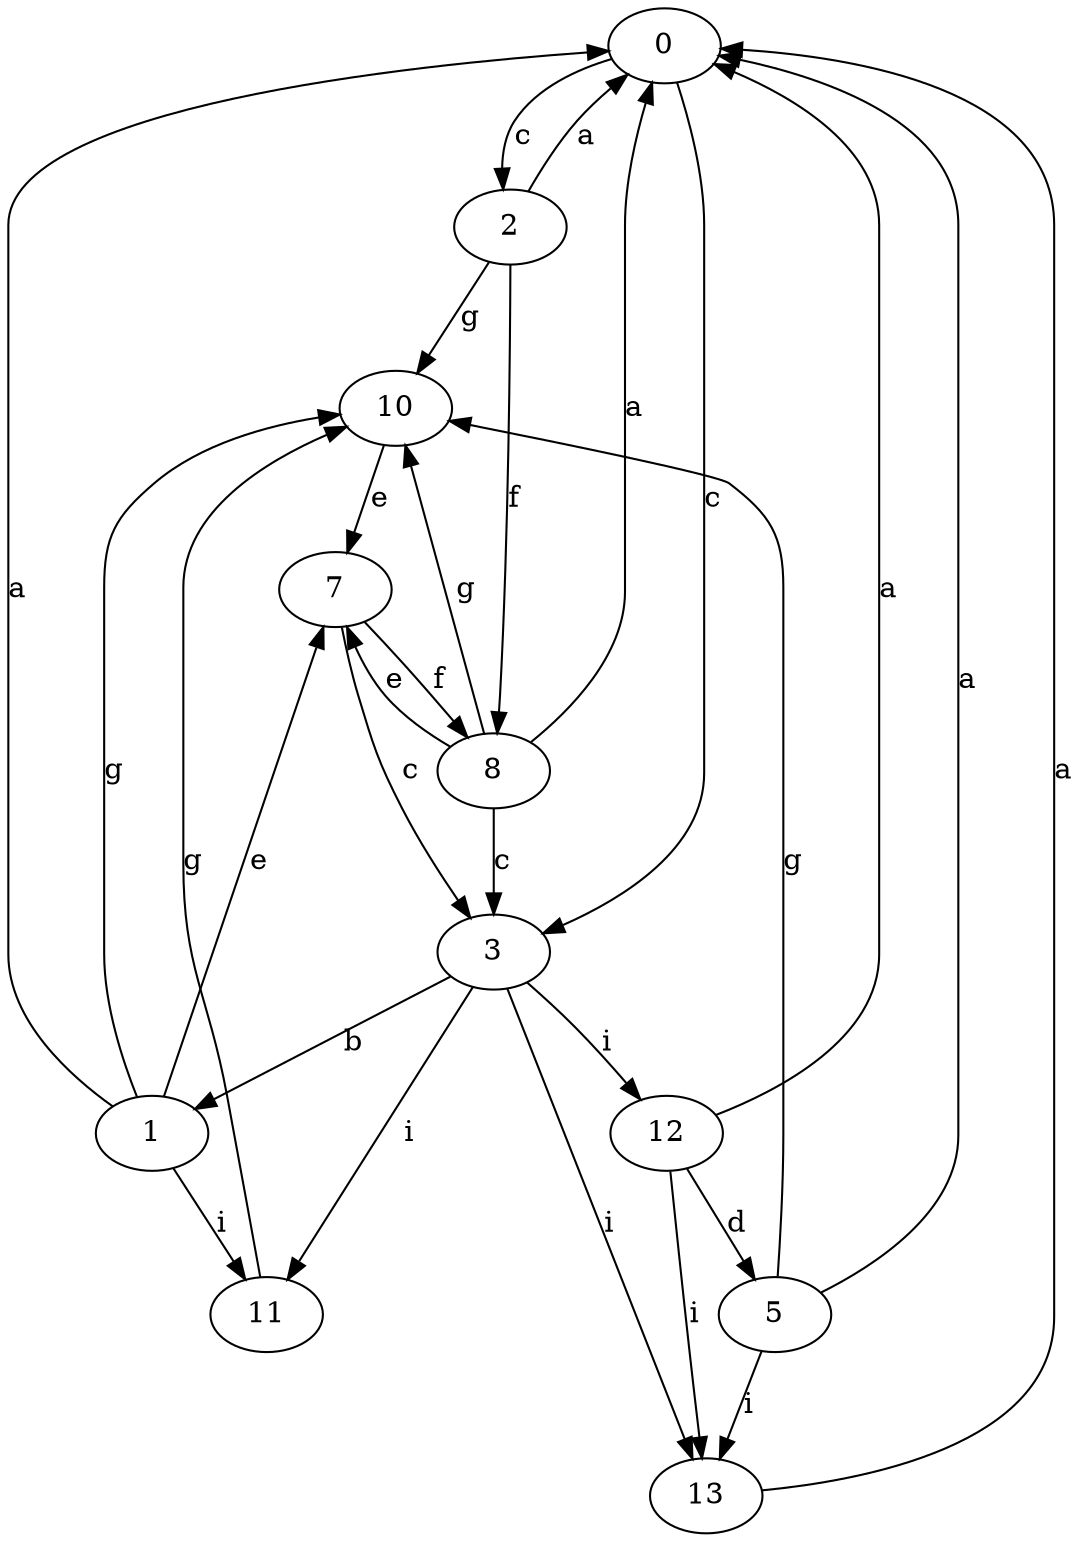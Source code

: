 strict digraph  {
0;
1;
2;
3;
5;
7;
8;
10;
11;
12;
13;
0 -> 2  [label=c];
0 -> 3  [label=c];
1 -> 0  [label=a];
1 -> 7  [label=e];
1 -> 10  [label=g];
1 -> 11  [label=i];
2 -> 0  [label=a];
2 -> 8  [label=f];
2 -> 10  [label=g];
3 -> 1  [label=b];
3 -> 11  [label=i];
3 -> 12  [label=i];
3 -> 13  [label=i];
5 -> 0  [label=a];
5 -> 10  [label=g];
5 -> 13  [label=i];
7 -> 3  [label=c];
7 -> 8  [label=f];
8 -> 0  [label=a];
8 -> 3  [label=c];
8 -> 7  [label=e];
8 -> 10  [label=g];
10 -> 7  [label=e];
11 -> 10  [label=g];
12 -> 0  [label=a];
12 -> 5  [label=d];
12 -> 13  [label=i];
13 -> 0  [label=a];
}
